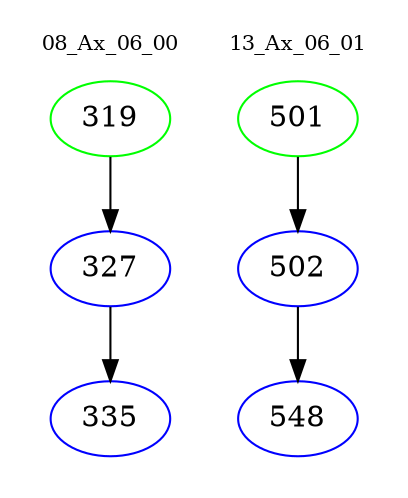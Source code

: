 digraph{
subgraph cluster_0 {
color = white
label = "08_Ax_06_00";
fontsize=10;
T0_319 [label="319", color="green"]
T0_319 -> T0_327 [color="black"]
T0_327 [label="327", color="blue"]
T0_327 -> T0_335 [color="black"]
T0_335 [label="335", color="blue"]
}
subgraph cluster_1 {
color = white
label = "13_Ax_06_01";
fontsize=10;
T1_501 [label="501", color="green"]
T1_501 -> T1_502 [color="black"]
T1_502 [label="502", color="blue"]
T1_502 -> T1_548 [color="black"]
T1_548 [label="548", color="blue"]
}
}
